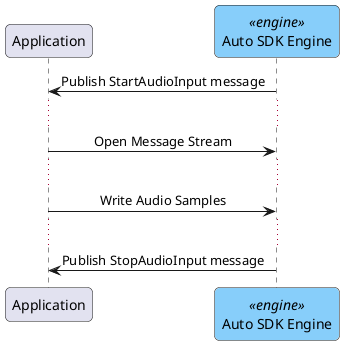 @startuml

skinparam roundcorner 10
skinparam sequenceMessageAlign center
<style>
sequenceDiagram {
    .engine {
        BackgroundColor LightSkyBlue
        BorderColor CornflowerBlue
    }
}
</style>

participant Application  
participant "Auto SDK Engine"  as AutoSDK  <<engine>> 


AutoSDK -> Application: Publish StartAudioInput message

...

Application -> AutoSDK: Open Message Stream

...

Application -> AutoSDK: Write Audio Samples
...

AutoSDK -> Application: Publish StopAudioInput message

@enduml
